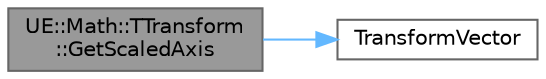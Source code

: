 digraph "UE::Math::TTransform::GetScaledAxis"
{
 // INTERACTIVE_SVG=YES
 // LATEX_PDF_SIZE
  bgcolor="transparent";
  edge [fontname=Helvetica,fontsize=10,labelfontname=Helvetica,labelfontsize=10];
  node [fontname=Helvetica,fontsize=10,shape=box,height=0.2,width=0.4];
  rankdir="LR";
  Node1 [id="Node000001",label="UE::Math::TTransform\l::GetScaledAxis",height=0.2,width=0.4,color="gray40", fillcolor="grey60", style="filled", fontcolor="black",tooltip=" "];
  Node1 -> Node2 [id="edge1_Node000001_Node000002",color="steelblue1",style="solid",tooltip=" "];
  Node2 [id="Node000002",label="TransformVector",height=0.2,width=0.4,color="grey40", fillcolor="white", style="filled",URL="$d5/d9f/TransformCalculus_8h.html#a667730e0e0989c4417a3d9523ebe7a7f",tooltip="Generic implementation of TransformVector."];
}
